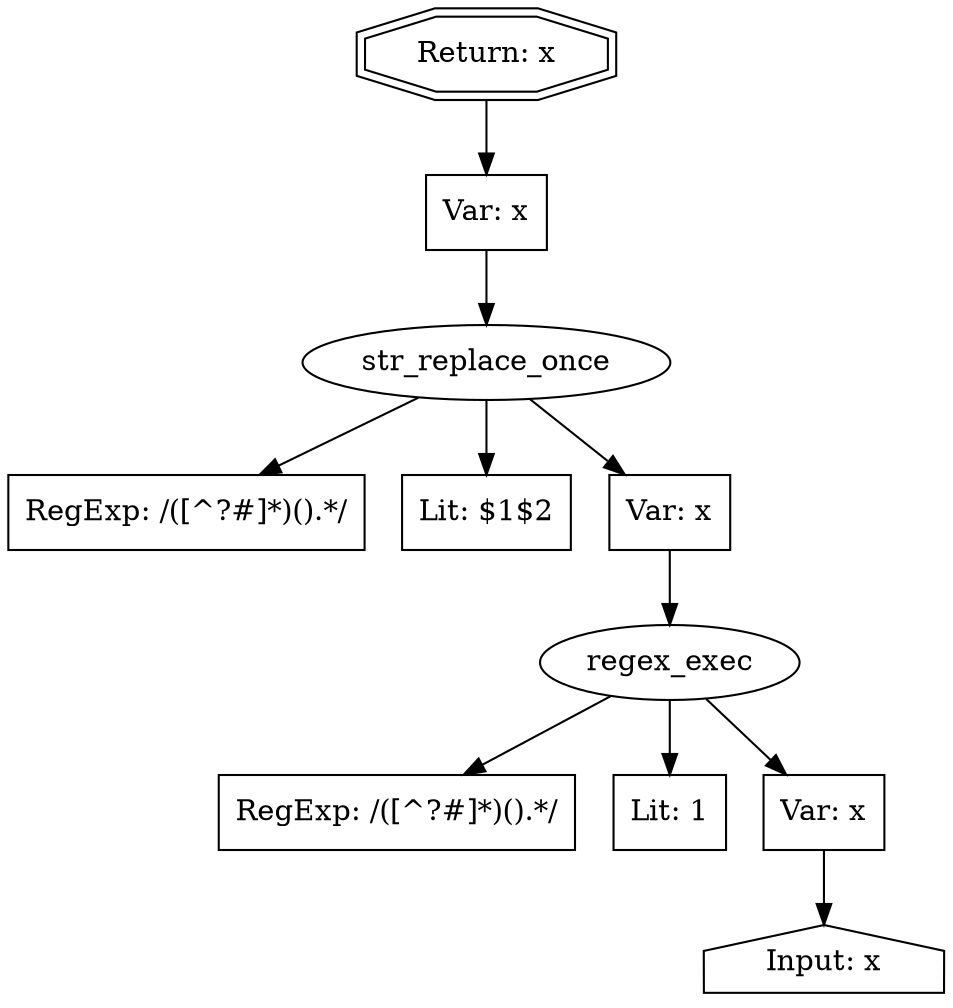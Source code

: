 // Finding: c4e14429-bbbb-477c-b180-b3671ff07b78
// Finding.url: https://example219.com/pt-br##"></iframe></style></script></object></embed></textarea><img src=x onerror=taintfoxLog('1995a7bee25f4d088f4a25f3b5255268')><!--/*
// Finding.parentloc: https://example219.com/pt-br##"></iframe></style></script></object></embed></textarea><img src=x onerror=taintfoxLog('1995a7bee25f4d088f4a25f3b5255268')><!--/*
// Finding.domain: example219.com
// Finding.base_domain: example219.com
// Finding.source: location.href
// Finding.sink: innerHTML
// Sanitizer.score: 236
// Sanitizer.name: [5]</n.exports
// Sanitizer.location: https://js-agent.example220.com/nr-spa-1208.min.js - m:1:9942
// Finding.begin: 146
// Finding.end: 151
// Finding.original_uuid: c8fab358-1e9a-4021-82ee-5e1c8a849968
// Finding.TwentyFiveMillionFlowsId: -725145374
// Finding.script: https://static.example219.com/90a8834de76326869f3e703cd61513081ad73d3c/ts-bundle.0d761ba6148778497c2e.js
// Finding.line: 82
// Exploit.uuid: 1995a7be-e25f-4d08-8f4a-25f3b5255268
// Exploit.success: false
// Exploit.status: validated
// Exploit.method: C
// Exploit.type: html
// Exploit.token: attribute
// Exploit.content: href
// Exploit.quote_type: "
// Exploit.tag: a
// Exploit.break_out: #"></iframe></style></script></object></embed></textarea><img src=x onerror=
// Exploit.break_in: ><!--/*
// Exploit.payload: #"></iframe></style></script></object></embed></textarea><img src=x onerror=taintfoxLog(1)><!--/*
// Exploit.begin_taint_url: 0
// Exploit.end_taint_url: 5
// Exploit.replace_begin_url: 24
// Exploit.replace_end_url: 24
// Exploit.replace_begin_param: 151
// Exploit.replace_end_param: 151
// Issues.LargestEncodeAttrStringChain: 0
// Issues.LargestTextFragmentEncodeChainLength: 0
// Issues.HasApproximation: false
// Issues.HasMissingImplementation: false
// Issues.HasInfiniteRegexWithFunctionReplacer: false
// Issues.MergedSplitAndJoins: false
// Issues.HasUrlInRhsOfReplace: false
// Issues.HasUrlInLhsOfReplace: false
// Issues.HasCookieValueInLhsOfreplace: false
// Issues.HasCookieValueInRhsOfreplace: false
// Issues.HasCookieValueInMatchPattern: false
// Issues.HasCookieValueInExecPattern: false
// Issues.RemovedLRConcats: false
// Issues.RemovedReplaceArtifacts: false
// Issues.HasUrlInMatchPattern: false
// Issues.HasUrlInExecPattern: false
// Issues.RemovedNOPreplaces: false
// Issues.Known_sanitizer: false
// DepGraph.hash: 88751615
// DepGraph.sanitizer_hash: 88751615

digraph cfg {
n0 [shape=house, label="Input: x"];
n1 [shape=ellipse, label="regex_exec"];
n2 [shape=box, label="RegExp: /([^?#]*)().*/"];
n3 [shape=box, label="Lit: 1"];
n4 [shape=box, label="Var: x"];
n5 [shape=ellipse, label="str_replace_once"];
n6 [shape=box, label="RegExp: /([^?#]*)().*/"];
n7 [shape=box, label="Lit: $1$2"];
n8 [shape=box, label="Var: x"];
n9 [shape=box, label="Var: x"];
n10 [shape=doubleoctagon, label="Return: x"];
n4 -> n0;
n1 -> n2;
n1 -> n3;
n1 -> n4;
n8 -> n1;
n5 -> n6;
n5 -> n7;
n5 -> n8;
n9 -> n5;
n10 -> n9;
}
